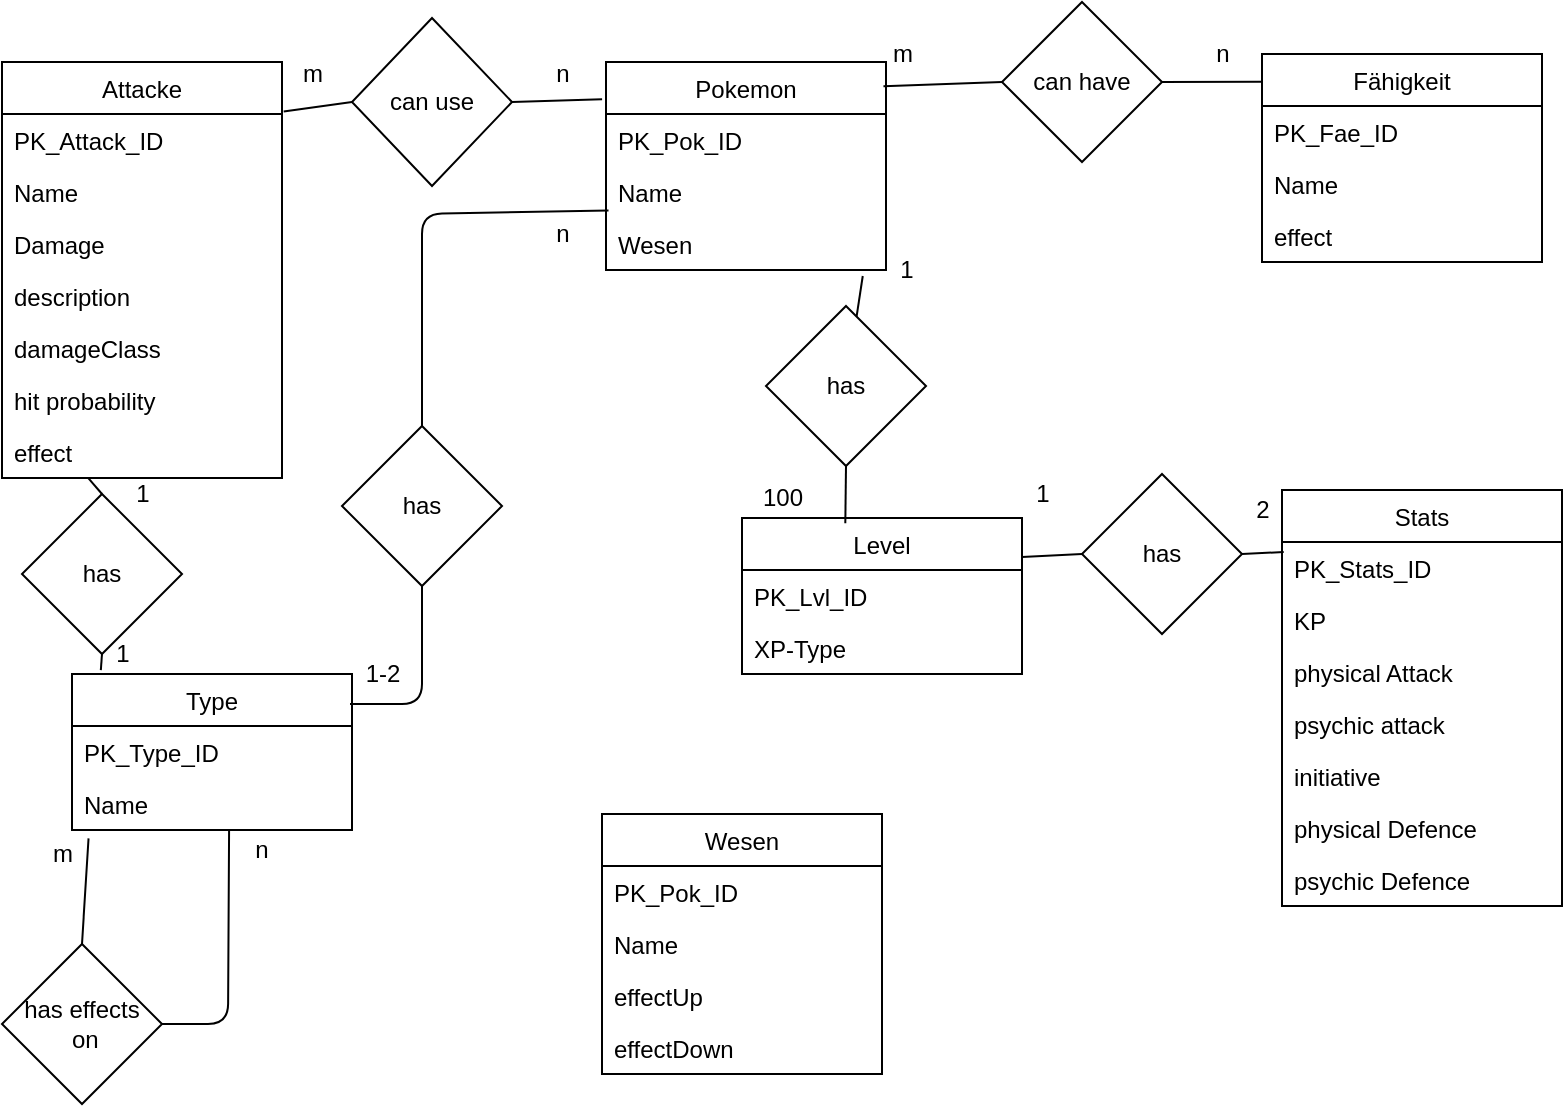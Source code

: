 <mxfile version="15.2.7" type="device"><diagram id="JdUa8zG5zV87Cp-N1GzK" name="Seite-1"><mxGraphModel dx="1024" dy="592" grid="1" gridSize="10" guides="1" tooltips="1" connect="1" arrows="1" fold="1" page="1" pageScale="1" pageWidth="827" pageHeight="1169" background="none" math="0" shadow="0"><root><mxCell id="0"/><mxCell id="1" parent="0"/><mxCell id="dlXSMsgR8KbxEJzXpCbr-9" value="Attacke" style="swimlane;fontStyle=0;childLayout=stackLayout;horizontal=1;startSize=26;horizontalStack=0;resizeParent=1;resizeParentMax=0;resizeLast=0;collapsible=1;marginBottom=0;" parent="1" vertex="1"><mxGeometry x="20" y="104" width="140" height="208" as="geometry"/></mxCell><mxCell id="dlXSMsgR8KbxEJzXpCbr-10" value="PK_Attack_ID" style="text;strokeColor=none;fillColor=none;align=left;verticalAlign=top;spacingLeft=4;spacingRight=4;overflow=hidden;rotatable=0;points=[[0,0.5],[1,0.5]];portConstraint=eastwest;" parent="dlXSMsgR8KbxEJzXpCbr-9" vertex="1"><mxGeometry y="26" width="140" height="26" as="geometry"/></mxCell><mxCell id="dlXSMsgR8KbxEJzXpCbr-12" value="Name" style="text;strokeColor=none;fillColor=none;align=left;verticalAlign=top;spacingLeft=4;spacingRight=4;overflow=hidden;rotatable=0;points=[[0,0.5],[1,0.5]];portConstraint=eastwest;" parent="dlXSMsgR8KbxEJzXpCbr-9" vertex="1"><mxGeometry y="52" width="140" height="26" as="geometry"/></mxCell><mxCell id="dlXSMsgR8KbxEJzXpCbr-23" value="Damage" style="text;strokeColor=none;fillColor=none;align=left;verticalAlign=top;spacingLeft=4;spacingRight=4;overflow=hidden;rotatable=0;points=[[0,0.5],[1,0.5]];portConstraint=eastwest;" parent="dlXSMsgR8KbxEJzXpCbr-9" vertex="1"><mxGeometry y="78" width="140" height="26" as="geometry"/></mxCell><mxCell id="dlXSMsgR8KbxEJzXpCbr-13" value="description" style="text;strokeColor=none;fillColor=none;align=left;verticalAlign=top;spacingLeft=4;spacingRight=4;overflow=hidden;rotatable=0;points=[[0,0.5],[1,0.5]];portConstraint=eastwest;" parent="dlXSMsgR8KbxEJzXpCbr-9" vertex="1"><mxGeometry y="104" width="140" height="26" as="geometry"/></mxCell><mxCell id="dlXSMsgR8KbxEJzXpCbr-14" value="damageClass" style="text;strokeColor=none;fillColor=none;align=left;verticalAlign=top;spacingLeft=4;spacingRight=4;overflow=hidden;rotatable=0;points=[[0,0.5],[1,0.5]];portConstraint=eastwest;" parent="dlXSMsgR8KbxEJzXpCbr-9" vertex="1"><mxGeometry y="130" width="140" height="26" as="geometry"/></mxCell><mxCell id="Vqd3ks1bEXKZeJte8auQ-1" value="hit probability" style="text;strokeColor=none;fillColor=none;align=left;verticalAlign=top;spacingLeft=4;spacingRight=4;overflow=hidden;rotatable=0;points=[[0,0.5],[1,0.5]];portConstraint=eastwest;" parent="dlXSMsgR8KbxEJzXpCbr-9" vertex="1"><mxGeometry y="156" width="140" height="26" as="geometry"/></mxCell><mxCell id="3ShSFs6Bob39Ww_c5Ht2-1" value="effect" style="text;strokeColor=none;fillColor=none;align=left;verticalAlign=top;spacingLeft=4;spacingRight=4;overflow=hidden;rotatable=0;points=[[0,0.5],[1,0.5]];portConstraint=eastwest;" vertex="1" parent="dlXSMsgR8KbxEJzXpCbr-9"><mxGeometry y="182" width="140" height="26" as="geometry"/></mxCell><mxCell id="dlXSMsgR8KbxEJzXpCbr-15" value="Type" style="swimlane;fontStyle=0;childLayout=stackLayout;horizontal=1;startSize=26;horizontalStack=0;resizeParent=1;resizeParentMax=0;resizeLast=0;collapsible=1;marginBottom=0;" parent="1" vertex="1"><mxGeometry x="55" y="410" width="140" height="78" as="geometry"/></mxCell><mxCell id="dlXSMsgR8KbxEJzXpCbr-16" value="PK_Type_ID" style="text;strokeColor=none;fillColor=none;align=left;verticalAlign=top;spacingLeft=4;spacingRight=4;overflow=hidden;rotatable=0;points=[[0,0.5],[1,0.5]];portConstraint=eastwest;" parent="dlXSMsgR8KbxEJzXpCbr-15" vertex="1"><mxGeometry y="26" width="140" height="26" as="geometry"/></mxCell><mxCell id="dlXSMsgR8KbxEJzXpCbr-17" value="Name" style="text;strokeColor=none;fillColor=none;align=left;verticalAlign=top;spacingLeft=4;spacingRight=4;overflow=hidden;rotatable=0;points=[[0,0.5],[1,0.5]];portConstraint=eastwest;" parent="dlXSMsgR8KbxEJzXpCbr-15" vertex="1"><mxGeometry y="52" width="140" height="26" as="geometry"/></mxCell><mxCell id="dlXSMsgR8KbxEJzXpCbr-19" value="Pokemon" style="swimlane;fontStyle=0;childLayout=stackLayout;horizontal=1;startSize=26;horizontalStack=0;resizeParent=1;resizeParentMax=0;resizeLast=0;collapsible=1;marginBottom=0;" parent="1" vertex="1"><mxGeometry x="322" y="104" width="140" height="104" as="geometry"/></mxCell><mxCell id="dlXSMsgR8KbxEJzXpCbr-20" value="PK_Pok_ID" style="text;strokeColor=none;fillColor=none;align=left;verticalAlign=top;spacingLeft=4;spacingRight=4;overflow=hidden;rotatable=0;points=[[0,0.5],[1,0.5]];portConstraint=eastwest;" parent="dlXSMsgR8KbxEJzXpCbr-19" vertex="1"><mxGeometry y="26" width="140" height="26" as="geometry"/></mxCell><mxCell id="dlXSMsgR8KbxEJzXpCbr-21" value="Name" style="text;strokeColor=none;fillColor=none;align=left;verticalAlign=top;spacingLeft=4;spacingRight=4;overflow=hidden;rotatable=0;points=[[0,0.5],[1,0.5]];portConstraint=eastwest;" parent="dlXSMsgR8KbxEJzXpCbr-19" vertex="1"><mxGeometry y="52" width="140" height="26" as="geometry"/></mxCell><mxCell id="3ShSFs6Bob39Ww_c5Ht2-2" value="Wesen" style="text;strokeColor=none;fillColor=none;align=left;verticalAlign=top;spacingLeft=4;spacingRight=4;overflow=hidden;rotatable=0;points=[[0,0.5],[1,0.5]];portConstraint=eastwest;" vertex="1" parent="dlXSMsgR8KbxEJzXpCbr-19"><mxGeometry y="78" width="140" height="26" as="geometry"/></mxCell><mxCell id="00UoiSLxLiTv4kCXuYUE-2" value="Stats" style="swimlane;fontStyle=0;childLayout=stackLayout;horizontal=1;startSize=26;horizontalStack=0;resizeParent=1;resizeParentMax=0;resizeLast=0;collapsible=1;marginBottom=0;" parent="1" vertex="1"><mxGeometry x="660" y="318" width="140" height="208" as="geometry"/></mxCell><mxCell id="00UoiSLxLiTv4kCXuYUE-3" value="PK_Stats_ID" style="text;strokeColor=none;fillColor=none;align=left;verticalAlign=top;spacingLeft=4;spacingRight=4;overflow=hidden;rotatable=0;points=[[0,0.5],[1,0.5]];portConstraint=eastwest;" parent="00UoiSLxLiTv4kCXuYUE-2" vertex="1"><mxGeometry y="26" width="140" height="26" as="geometry"/></mxCell><mxCell id="00UoiSLxLiTv4kCXuYUE-4" value="KP" style="text;strokeColor=none;fillColor=none;align=left;verticalAlign=top;spacingLeft=4;spacingRight=4;overflow=hidden;rotatable=0;points=[[0,0.5],[1,0.5]];portConstraint=eastwest;" parent="00UoiSLxLiTv4kCXuYUE-2" vertex="1"><mxGeometry y="52" width="140" height="26" as="geometry"/></mxCell><mxCell id="00UoiSLxLiTv4kCXuYUE-5" value="physical Attack" style="text;strokeColor=none;fillColor=none;align=left;verticalAlign=top;spacingLeft=4;spacingRight=4;overflow=hidden;rotatable=0;points=[[0,0.5],[1,0.5]];portConstraint=eastwest;" parent="00UoiSLxLiTv4kCXuYUE-2" vertex="1"><mxGeometry y="78" width="140" height="26" as="geometry"/></mxCell><mxCell id="00UoiSLxLiTv4kCXuYUE-6" value="psychic attack" style="text;strokeColor=none;fillColor=none;align=left;verticalAlign=top;spacingLeft=4;spacingRight=4;overflow=hidden;rotatable=0;points=[[0,0.5],[1,0.5]];portConstraint=eastwest;" parent="00UoiSLxLiTv4kCXuYUE-2" vertex="1"><mxGeometry y="104" width="140" height="26" as="geometry"/></mxCell><mxCell id="00UoiSLxLiTv4kCXuYUE-7" value="initiative" style="text;strokeColor=none;fillColor=none;align=left;verticalAlign=top;spacingLeft=4;spacingRight=4;overflow=hidden;rotatable=0;points=[[0,0.5],[1,0.5]];portConstraint=eastwest;" parent="00UoiSLxLiTv4kCXuYUE-2" vertex="1"><mxGeometry y="130" width="140" height="26" as="geometry"/></mxCell><mxCell id="4y_Hw88EkQ1I9lpBbcdk-19" value="physical Defence" style="text;strokeColor=none;fillColor=none;align=left;verticalAlign=top;spacingLeft=4;spacingRight=4;overflow=hidden;rotatable=0;points=[[0,0.5],[1,0.5]];portConstraint=eastwest;" parent="00UoiSLxLiTv4kCXuYUE-2" vertex="1"><mxGeometry y="156" width="140" height="26" as="geometry"/></mxCell><mxCell id="4y_Hw88EkQ1I9lpBbcdk-20" value="psychic Defence" style="text;strokeColor=none;fillColor=none;align=left;verticalAlign=top;spacingLeft=4;spacingRight=4;overflow=hidden;rotatable=0;points=[[0,0.5],[1,0.5]];portConstraint=eastwest;" parent="00UoiSLxLiTv4kCXuYUE-2" vertex="1"><mxGeometry y="182" width="140" height="26" as="geometry"/></mxCell><mxCell id="4y_Hw88EkQ1I9lpBbcdk-14" value="" style="endArrow=none;html=1;entryX=-0.014;entryY=-0.285;entryDx=0;entryDy=0;entryPerimeter=0;exitX=1;exitY=0.5;exitDx=0;exitDy=0;startArrow=none;" parent="1" source="4y_Hw88EkQ1I9lpBbcdk-15" target="dlXSMsgR8KbxEJzXpCbr-20" edge="1"><mxGeometry width="50" height="50" relative="1" as="geometry"><mxPoint x="240" y="110" as="sourcePoint"/><mxPoint x="430" y="280" as="targetPoint"/></mxGeometry></mxCell><mxCell id="4y_Hw88EkQ1I9lpBbcdk-15" value="can use" style="rhombus;whiteSpace=wrap;html=1;" parent="1" vertex="1"><mxGeometry x="195" y="82" width="80" height="84" as="geometry"/></mxCell><mxCell id="4y_Hw88EkQ1I9lpBbcdk-16" value="" style="endArrow=none;html=1;entryX=0;entryY=0.5;entryDx=0;entryDy=0;exitX=1.006;exitY=0.119;exitDx=0;exitDy=0;exitPerimeter=0;" parent="1" source="dlXSMsgR8KbxEJzXpCbr-9" target="4y_Hw88EkQ1I9lpBbcdk-15" edge="1"><mxGeometry width="50" height="50" relative="1" as="geometry"><mxPoint x="200.84" y="98.564" as="sourcePoint"/><mxPoint x="308.04" y="98.59" as="targetPoint"/></mxGeometry></mxCell><mxCell id="4y_Hw88EkQ1I9lpBbcdk-17" value="n" style="text;html=1;align=center;verticalAlign=middle;resizable=0;points=[];autosize=1;strokeColor=none;fillColor=none;" parent="1" vertex="1"><mxGeometry x="290" y="100" width="20" height="20" as="geometry"/></mxCell><mxCell id="4y_Hw88EkQ1I9lpBbcdk-18" value="m" style="text;html=1;align=center;verticalAlign=middle;resizable=0;points=[];autosize=1;strokeColor=none;fillColor=none;" parent="1" vertex="1"><mxGeometry x="160" y="100" width="30" height="20" as="geometry"/></mxCell><mxCell id="4y_Hw88EkQ1I9lpBbcdk-21" value="" style="endArrow=none;html=1;exitX=0.5;exitY=0;exitDx=0;exitDy=0;entryX=0.309;entryY=1.008;entryDx=0;entryDy=0;entryPerimeter=0;startArrow=none;" parent="1" source="4y_Hw88EkQ1I9lpBbcdk-22" target="3ShSFs6Bob39Ww_c5Ht2-1" edge="1"><mxGeometry width="50" height="50" relative="1" as="geometry"><mxPoint x="380" y="330" as="sourcePoint"/><mxPoint x="430" y="280" as="targetPoint"/></mxGeometry></mxCell><mxCell id="4y_Hw88EkQ1I9lpBbcdk-22" value="has" style="rhombus;whiteSpace=wrap;html=1;" parent="1" vertex="1"><mxGeometry x="30" y="320" width="80" height="80" as="geometry"/></mxCell><mxCell id="4y_Hw88EkQ1I9lpBbcdk-23" value="" style="endArrow=none;html=1;exitX=0.103;exitY=-0.025;exitDx=0;exitDy=0;exitPerimeter=0;entryX=0.5;entryY=1;entryDx=0;entryDy=0;" parent="1" source="dlXSMsgR8KbxEJzXpCbr-15" target="4y_Hw88EkQ1I9lpBbcdk-22" edge="1"><mxGeometry width="50" height="50" relative="1" as="geometry"><mxPoint x="64.42" y="377.4" as="sourcePoint"/><mxPoint x="68.86" y="243.41" as="targetPoint"/></mxGeometry></mxCell><mxCell id="4y_Hw88EkQ1I9lpBbcdk-24" value="1" style="text;html=1;align=center;verticalAlign=middle;resizable=0;points=[];autosize=1;strokeColor=none;fillColor=none;" parent="1" vertex="1"><mxGeometry x="80" y="310" width="20" height="20" as="geometry"/></mxCell><mxCell id="4y_Hw88EkQ1I9lpBbcdk-25" value="1" style="text;html=1;align=center;verticalAlign=middle;resizable=0;points=[];autosize=1;strokeColor=none;fillColor=none;" parent="1" vertex="1"><mxGeometry x="70" y="390" width="20" height="20" as="geometry"/></mxCell><mxCell id="4y_Hw88EkQ1I9lpBbcdk-31" value="has effects&lt;br&gt;&amp;nbsp;on" style="rhombus;whiteSpace=wrap;html=1;" parent="1" vertex="1"><mxGeometry x="20" y="545" width="80" height="80" as="geometry"/></mxCell><mxCell id="4y_Hw88EkQ1I9lpBbcdk-32" value="" style="endArrow=none;html=1;exitX=0.5;exitY=0;exitDx=0;exitDy=0;entryX=0.059;entryY=1.162;entryDx=0;entryDy=0;entryPerimeter=0;" parent="1" source="4y_Hw88EkQ1I9lpBbcdk-31" target="dlXSMsgR8KbxEJzXpCbr-17" edge="1"><mxGeometry width="50" height="50" relative="1" as="geometry"><mxPoint x="380" y="580" as="sourcePoint"/><mxPoint x="61.02" y="515.404" as="targetPoint"/></mxGeometry></mxCell><mxCell id="4y_Hw88EkQ1I9lpBbcdk-33" value="" style="endArrow=none;html=1;exitX=1;exitY=0.5;exitDx=0;exitDy=0;entryX=0.561;entryY=1.008;entryDx=0;entryDy=0;entryPerimeter=0;" parent="1" source="4y_Hw88EkQ1I9lpBbcdk-31" edge="1" target="dlXSMsgR8KbxEJzXpCbr-17"><mxGeometry width="50" height="50" relative="1" as="geometry"><mxPoint x="380" y="570" as="sourcePoint"/><mxPoint x="133" y="516" as="targetPoint"/><Array as="points"><mxPoint x="133" y="585"/></Array></mxGeometry></mxCell><mxCell id="CnbbS9ir2iq1afQK15pS-1" value="" style="endArrow=none;html=1;exitX=0.5;exitY=0;exitDx=0;exitDy=0;entryX=0.009;entryY=0.854;entryDx=0;entryDy=0;entryPerimeter=0;startArrow=none;" parent="1" source="CnbbS9ir2iq1afQK15pS-3" target="dlXSMsgR8KbxEJzXpCbr-21" edge="1"><mxGeometry width="50" height="50" relative="1" as="geometry"><mxPoint x="200" y="350" as="sourcePoint"/><mxPoint x="306.36" y="181.008" as="targetPoint"/><Array as="points"><mxPoint x="230" y="180"/></Array></mxGeometry></mxCell><mxCell id="CnbbS9ir2iq1afQK15pS-3" value="has" style="rhombus;whiteSpace=wrap;html=1;" parent="1" vertex="1"><mxGeometry x="190" y="286" width="80" height="80" as="geometry"/></mxCell><mxCell id="CnbbS9ir2iq1afQK15pS-4" value="" style="endArrow=none;html=1;entryX=0.5;entryY=1;entryDx=0;entryDy=0;" parent="1" target="CnbbS9ir2iq1afQK15pS-3" edge="1"><mxGeometry width="50" height="50" relative="1" as="geometry"><mxPoint x="194" y="425" as="sourcePoint"/><mxPoint x="306.36" y="181.008" as="targetPoint"/><Array as="points"><mxPoint x="230" y="425"/></Array></mxGeometry></mxCell><mxCell id="CnbbS9ir2iq1afQK15pS-5" value="n" style="text;html=1;align=center;verticalAlign=middle;resizable=0;points=[];autosize=1;strokeColor=none;fillColor=none;" parent="1" vertex="1"><mxGeometry x="290" y="180" width="20" height="20" as="geometry"/></mxCell><mxCell id="CnbbS9ir2iq1afQK15pS-6" value="1-2" style="text;html=1;align=center;verticalAlign=middle;resizable=0;points=[];autosize=1;strokeColor=none;fillColor=none;" parent="1" vertex="1"><mxGeometry x="195" y="400" width="30" height="20" as="geometry"/></mxCell><mxCell id="CnbbS9ir2iq1afQK15pS-8" value="Level" style="swimlane;fontStyle=0;childLayout=stackLayout;horizontal=1;startSize=26;horizontalStack=0;resizeParent=1;resizeParentMax=0;resizeLast=0;collapsible=1;marginBottom=0;" parent="1" vertex="1"><mxGeometry x="390" y="332" width="140" height="78" as="geometry"/></mxCell><mxCell id="CnbbS9ir2iq1afQK15pS-9" value="PK_Lvl_ID" style="text;strokeColor=none;fillColor=none;align=left;verticalAlign=top;spacingLeft=4;spacingRight=4;overflow=hidden;rotatable=0;points=[[0,0.5],[1,0.5]];portConstraint=eastwest;" parent="CnbbS9ir2iq1afQK15pS-8" vertex="1"><mxGeometry y="26" width="140" height="26" as="geometry"/></mxCell><mxCell id="CnbbS9ir2iq1afQK15pS-10" value="XP-Type" style="text;strokeColor=none;fillColor=none;align=left;verticalAlign=top;spacingLeft=4;spacingRight=4;overflow=hidden;rotatable=0;points=[[0,0.5],[1,0.5]];portConstraint=eastwest;" parent="CnbbS9ir2iq1afQK15pS-8" vertex="1"><mxGeometry y="52" width="140" height="26" as="geometry"/></mxCell><mxCell id="CnbbS9ir2iq1afQK15pS-14" value="" style="endArrow=none;html=1;exitX=1;exitY=0.5;exitDx=0;exitDy=0;entryX=0.006;entryY=0.192;entryDx=0;entryDy=0;entryPerimeter=0;startArrow=none;" parent="1" source="CnbbS9ir2iq1afQK15pS-15" target="00UoiSLxLiTv4kCXuYUE-3" edge="1"><mxGeometry width="50" height="50" relative="1" as="geometry"><mxPoint x="590" y="400" as="sourcePoint"/><mxPoint x="640" y="350" as="targetPoint"/></mxGeometry></mxCell><mxCell id="CnbbS9ir2iq1afQK15pS-15" value="has" style="rhombus;whiteSpace=wrap;html=1;" parent="1" vertex="1"><mxGeometry x="560" y="310" width="80" height="80" as="geometry"/></mxCell><mxCell id="CnbbS9ir2iq1afQK15pS-16" value="" style="endArrow=none;html=1;exitX=1;exitY=0.25;exitDx=0;exitDy=0;entryX=0;entryY=0.5;entryDx=0;entryDy=0;" parent="1" source="CnbbS9ir2iq1afQK15pS-8" target="CnbbS9ir2iq1afQK15pS-15" edge="1"><mxGeometry width="50" height="50" relative="1" as="geometry"><mxPoint x="570" y="337.5" as="sourcePoint"/><mxPoint x="660.84" y="336.992" as="targetPoint"/></mxGeometry></mxCell><mxCell id="CnbbS9ir2iq1afQK15pS-17" value="1" style="text;html=1;align=center;verticalAlign=middle;resizable=0;points=[];autosize=1;strokeColor=none;fillColor=none;" parent="1" vertex="1"><mxGeometry x="530" y="310" width="20" height="20" as="geometry"/></mxCell><mxCell id="CnbbS9ir2iq1afQK15pS-18" value="2" style="text;html=1;align=center;verticalAlign=middle;resizable=0;points=[];autosize=1;strokeColor=none;fillColor=none;" parent="1" vertex="1"><mxGeometry x="640" y="318" width="20" height="20" as="geometry"/></mxCell><mxCell id="CnbbS9ir2iq1afQK15pS-19" value="" style="endArrow=none;html=1;entryX=0.917;entryY=1.115;entryDx=0;entryDy=0;entryPerimeter=0;startArrow=none;" parent="1" source="CnbbS9ir2iq1afQK15pS-20" target="3ShSFs6Bob39Ww_c5Ht2-2" edge="1"><mxGeometry width="50" height="50" relative="1" as="geometry"><mxPoint x="442" y="317" as="sourcePoint"/><mxPoint x="490" y="250" as="targetPoint"/></mxGeometry></mxCell><mxCell id="CnbbS9ir2iq1afQK15pS-20" value="has" style="rhombus;whiteSpace=wrap;html=1;" parent="1" vertex="1"><mxGeometry x="402" y="226" width="80" height="80" as="geometry"/></mxCell><mxCell id="CnbbS9ir2iq1afQK15pS-21" value="" style="endArrow=none;html=1;entryX=0.5;entryY=1;entryDx=0;entryDy=0;exitX=0.369;exitY=0.033;exitDx=0;exitDy=0;exitPerimeter=0;" parent="1" target="CnbbS9ir2iq1afQK15pS-20" edge="1" source="CnbbS9ir2iq1afQK15pS-8"><mxGeometry width="50" height="50" relative="1" as="geometry"><mxPoint x="442" y="317" as="sourcePoint"/><mxPoint x="441.6" y="163.406" as="targetPoint"/></mxGeometry></mxCell><mxCell id="CnbbS9ir2iq1afQK15pS-22" value="1" style="text;html=1;align=center;verticalAlign=middle;resizable=0;points=[];autosize=1;strokeColor=none;fillColor=none;" parent="1" vertex="1"><mxGeometry x="462" y="198" width="20" height="20" as="geometry"/></mxCell><mxCell id="CnbbS9ir2iq1afQK15pS-23" value="100" style="text;html=1;align=center;verticalAlign=middle;resizable=0;points=[];autosize=1;strokeColor=none;fillColor=none;" parent="1" vertex="1"><mxGeometry x="390" y="312" width="40" height="20" as="geometry"/></mxCell><mxCell id="3ShSFs6Bob39Ww_c5Ht2-8" value="Fähigkeit" style="swimlane;fontStyle=0;childLayout=stackLayout;horizontal=1;startSize=26;horizontalStack=0;resizeParent=1;resizeParentMax=0;resizeLast=0;collapsible=1;marginBottom=0;" vertex="1" parent="1"><mxGeometry x="650" y="100" width="140" height="104" as="geometry"/></mxCell><mxCell id="3ShSFs6Bob39Ww_c5Ht2-9" value="PK_Fae_ID" style="text;strokeColor=none;fillColor=none;align=left;verticalAlign=top;spacingLeft=4;spacingRight=4;overflow=hidden;rotatable=0;points=[[0,0.5],[1,0.5]];portConstraint=eastwest;" vertex="1" parent="3ShSFs6Bob39Ww_c5Ht2-8"><mxGeometry y="26" width="140" height="26" as="geometry"/></mxCell><mxCell id="3ShSFs6Bob39Ww_c5Ht2-10" value="Name" style="text;strokeColor=none;fillColor=none;align=left;verticalAlign=top;spacingLeft=4;spacingRight=4;overflow=hidden;rotatable=0;points=[[0,0.5],[1,0.5]];portConstraint=eastwest;" vertex="1" parent="3ShSFs6Bob39Ww_c5Ht2-8"><mxGeometry y="52" width="140" height="26" as="geometry"/></mxCell><mxCell id="3ShSFs6Bob39Ww_c5Ht2-11" value="effect" style="text;strokeColor=none;fillColor=none;align=left;verticalAlign=top;spacingLeft=4;spacingRight=4;overflow=hidden;rotatable=0;points=[[0,0.5],[1,0.5]];portConstraint=eastwest;" vertex="1" parent="3ShSFs6Bob39Ww_c5Ht2-8"><mxGeometry y="78" width="140" height="26" as="geometry"/></mxCell><mxCell id="3ShSFs6Bob39Ww_c5Ht2-19" value="n" style="text;html=1;strokeColor=none;fillColor=none;align=center;verticalAlign=middle;whiteSpace=wrap;rounded=0;" vertex="1" parent="1"><mxGeometry x="130" y="488" width="40" height="20" as="geometry"/></mxCell><mxCell id="3ShSFs6Bob39Ww_c5Ht2-20" value="m" style="text;html=1;align=center;verticalAlign=middle;resizable=0;points=[];autosize=1;strokeColor=none;fillColor=none;" vertex="1" parent="1"><mxGeometry x="35" y="490" width="30" height="20" as="geometry"/></mxCell><mxCell id="3ShSFs6Bob39Ww_c5Ht2-21" value="Wesen" style="swimlane;fontStyle=0;childLayout=stackLayout;horizontal=1;startSize=26;horizontalStack=0;resizeParent=1;resizeParentMax=0;resizeLast=0;collapsible=1;marginBottom=0;" vertex="1" parent="1"><mxGeometry x="320" y="480" width="140" height="130" as="geometry"/></mxCell><mxCell id="3ShSFs6Bob39Ww_c5Ht2-22" value="PK_Pok_ID" style="text;strokeColor=none;fillColor=none;align=left;verticalAlign=top;spacingLeft=4;spacingRight=4;overflow=hidden;rotatable=0;points=[[0,0.5],[1,0.5]];portConstraint=eastwest;" vertex="1" parent="3ShSFs6Bob39Ww_c5Ht2-21"><mxGeometry y="26" width="140" height="26" as="geometry"/></mxCell><mxCell id="3ShSFs6Bob39Ww_c5Ht2-23" value="Name" style="text;strokeColor=none;fillColor=none;align=left;verticalAlign=top;spacingLeft=4;spacingRight=4;overflow=hidden;rotatable=0;points=[[0,0.5],[1,0.5]];portConstraint=eastwest;" vertex="1" parent="3ShSFs6Bob39Ww_c5Ht2-21"><mxGeometry y="52" width="140" height="26" as="geometry"/></mxCell><mxCell id="3ShSFs6Bob39Ww_c5Ht2-24" value="effectUp" style="text;strokeColor=none;fillColor=none;align=left;verticalAlign=top;spacingLeft=4;spacingRight=4;overflow=hidden;rotatable=0;points=[[0,0.5],[1,0.5]];portConstraint=eastwest;" vertex="1" parent="3ShSFs6Bob39Ww_c5Ht2-21"><mxGeometry y="78" width="140" height="26" as="geometry"/></mxCell><mxCell id="3ShSFs6Bob39Ww_c5Ht2-25" value="effectDown" style="text;strokeColor=none;fillColor=none;align=left;verticalAlign=top;spacingLeft=4;spacingRight=4;overflow=hidden;rotatable=0;points=[[0,0.5],[1,0.5]];portConstraint=eastwest;" vertex="1" parent="3ShSFs6Bob39Ww_c5Ht2-21"><mxGeometry y="104" width="140" height="26" as="geometry"/></mxCell><mxCell id="3ShSFs6Bob39Ww_c5Ht2-26" value="can have" style="rhombus;whiteSpace=wrap;html=1;" vertex="1" parent="1"><mxGeometry x="520" y="74" width="80" height="80" as="geometry"/></mxCell><mxCell id="3ShSFs6Bob39Ww_c5Ht2-27" value="" style="endArrow=none;html=1;entryX=0.991;entryY=0.117;entryDx=0;entryDy=0;entryPerimeter=0;exitX=0;exitY=0.5;exitDx=0;exitDy=0;" edge="1" parent="1" source="3ShSFs6Bob39Ww_c5Ht2-26" target="dlXSMsgR8KbxEJzXpCbr-19"><mxGeometry width="50" height="50" relative="1" as="geometry"><mxPoint x="390" y="370" as="sourcePoint"/><mxPoint x="440" y="320" as="targetPoint"/></mxGeometry></mxCell><mxCell id="3ShSFs6Bob39Ww_c5Ht2-28" value="" style="endArrow=none;html=1;entryX=-0.003;entryY=0.133;entryDx=0;entryDy=0;entryPerimeter=0;exitX=1;exitY=0.5;exitDx=0;exitDy=0;" edge="1" parent="1" source="3ShSFs6Bob39Ww_c5Ht2-26" target="3ShSFs6Bob39Ww_c5Ht2-8"><mxGeometry width="50" height="50" relative="1" as="geometry"><mxPoint x="530" y="134" as="sourcePoint"/><mxPoint x="470.74" y="126.168" as="targetPoint"/></mxGeometry></mxCell><mxCell id="3ShSFs6Bob39Ww_c5Ht2-29" value="n" style="text;html=1;align=center;verticalAlign=middle;resizable=0;points=[];autosize=1;strokeColor=none;fillColor=none;" vertex="1" parent="1"><mxGeometry x="620" y="90" width="20" height="20" as="geometry"/></mxCell><mxCell id="3ShSFs6Bob39Ww_c5Ht2-30" value="m" style="text;html=1;align=center;verticalAlign=middle;resizable=0;points=[];autosize=1;strokeColor=none;fillColor=none;" vertex="1" parent="1"><mxGeometry x="455" y="90" width="30" height="20" as="geometry"/></mxCell></root></mxGraphModel></diagram></mxfile>